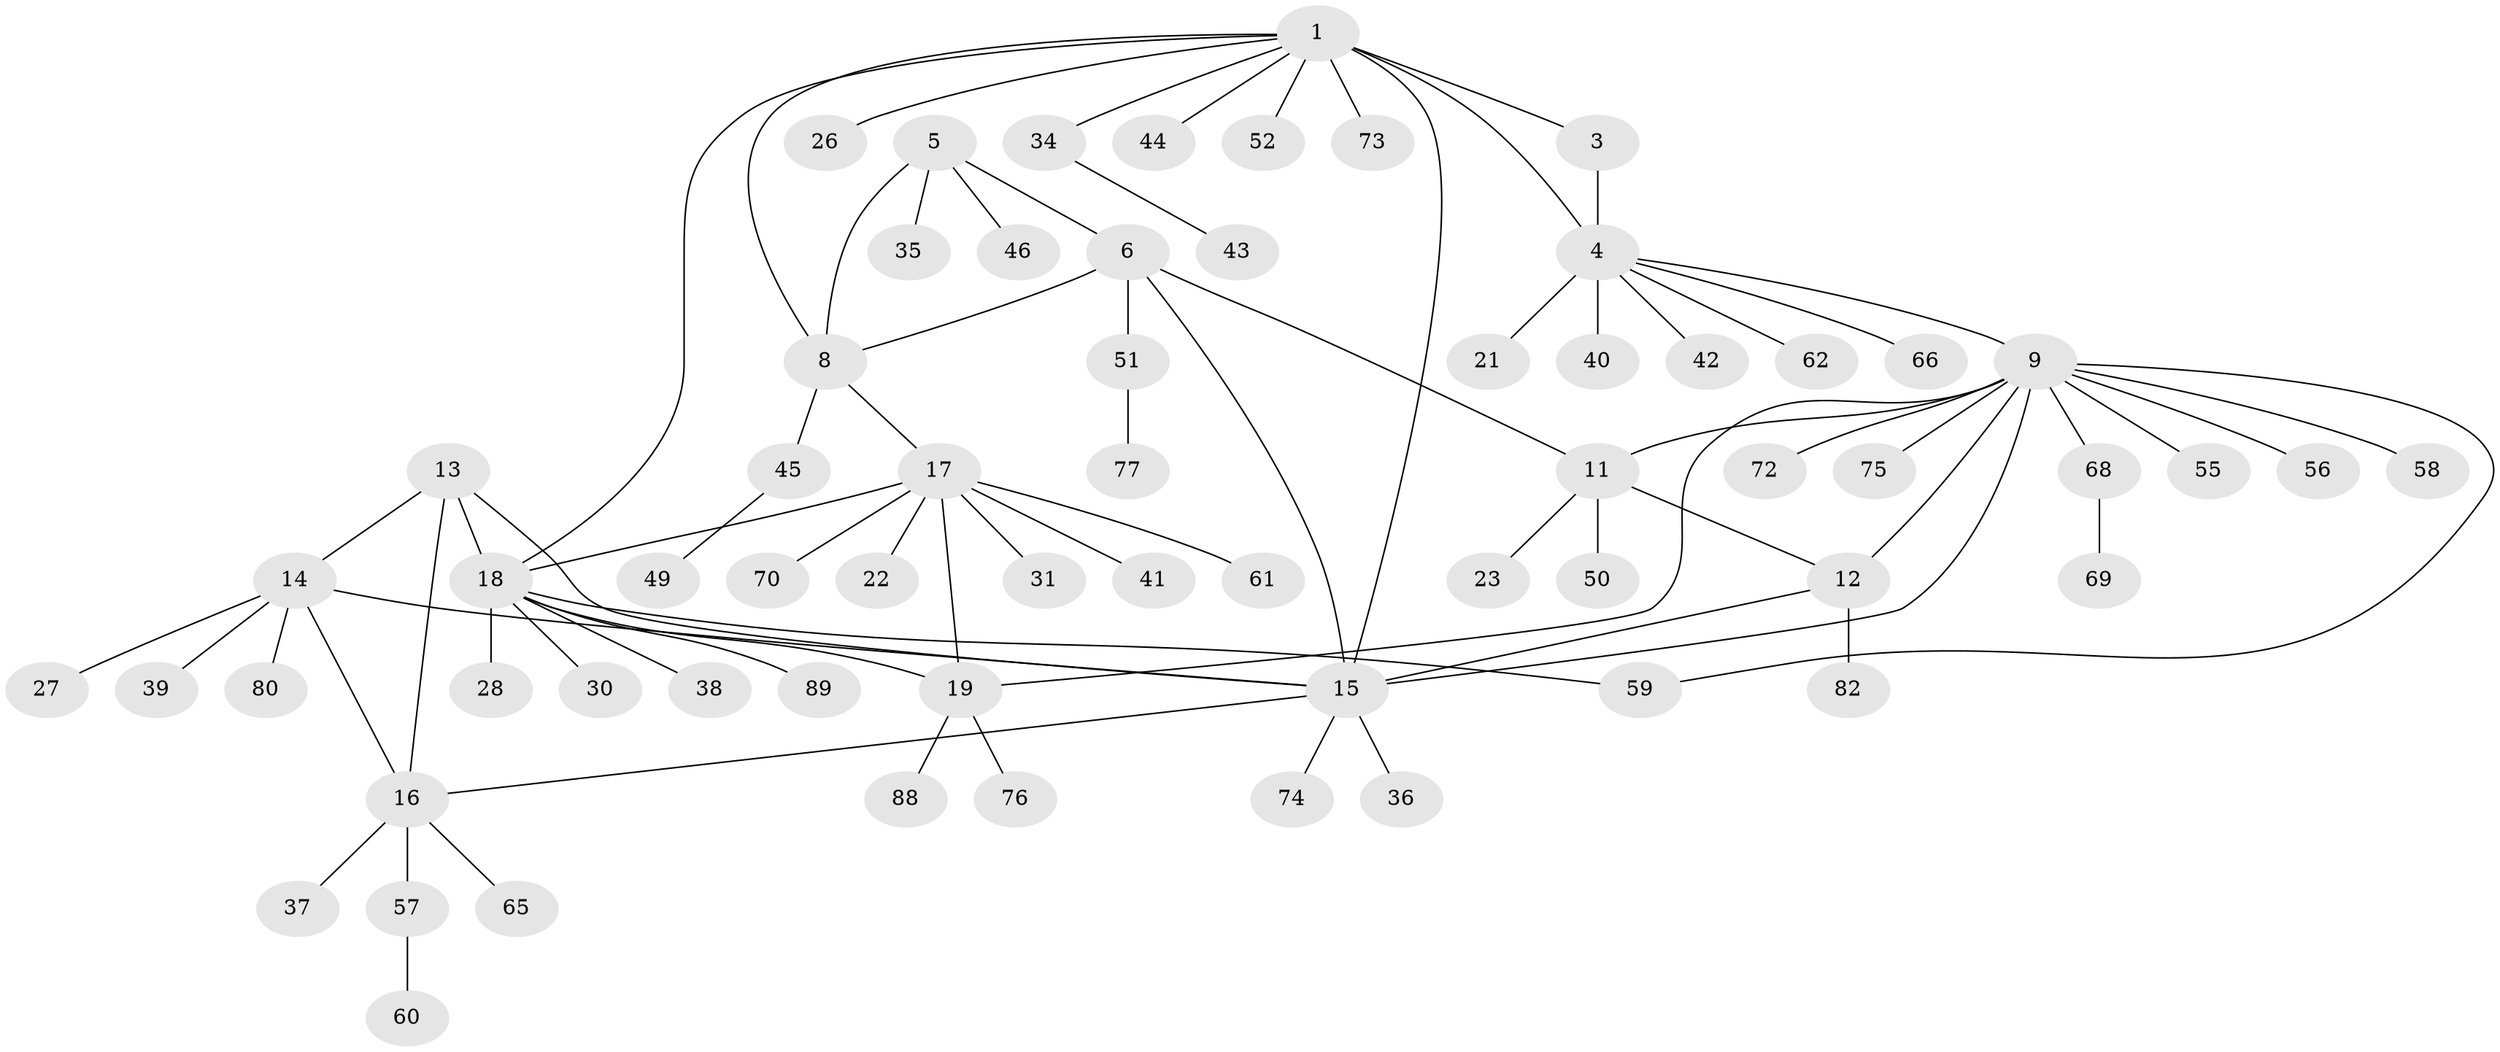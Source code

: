 // original degree distribution, {6: 0.06741573033707865, 8: 0.011235955056179775, 3: 0.06741573033707865, 10: 0.033707865168539325, 4: 0.033707865168539325, 7: 0.0449438202247191, 5: 0.011235955056179775, 11: 0.011235955056179775, 2: 0.11235955056179775, 1: 0.6067415730337079}
// Generated by graph-tools (version 1.1) at 2025/42/03/06/25 10:42:10]
// undirected, 64 vertices, 78 edges
graph export_dot {
graph [start="1"]
  node [color=gray90,style=filled];
  1 [super="+2"];
  3;
  4 [super="+25"];
  5 [super="+7"];
  6 [super="+71"];
  8;
  9 [super="+10"];
  11;
  12 [super="+32"];
  13 [super="+54"];
  14 [super="+48"];
  15 [super="+29"];
  16 [super="+53"];
  17 [super="+20"];
  18 [super="+84"];
  19 [super="+64"];
  21 [super="+24"];
  22;
  23 [super="+33"];
  26;
  27;
  28;
  30;
  31;
  34 [super="+86"];
  35;
  36;
  37;
  38 [super="+47"];
  39;
  40;
  41;
  42;
  43 [super="+85"];
  44 [super="+67"];
  45 [super="+63"];
  46;
  49;
  50 [super="+87"];
  51 [super="+78"];
  52 [super="+81"];
  55;
  56;
  57;
  58;
  59 [super="+83"];
  60;
  61;
  62;
  65;
  66;
  68;
  69;
  70;
  72;
  73 [super="+79"];
  74;
  75;
  76;
  77;
  80;
  82;
  88;
  89;
  1 -- 3 [weight=2];
  1 -- 4 [weight=2];
  1 -- 8;
  1 -- 34;
  1 -- 73;
  1 -- 44;
  1 -- 15;
  1 -- 18;
  1 -- 52;
  1 -- 26;
  3 -- 4;
  4 -- 9;
  4 -- 21;
  4 -- 40;
  4 -- 42;
  4 -- 62;
  4 -- 66;
  5 -- 6 [weight=2];
  5 -- 8 [weight=2];
  5 -- 35;
  5 -- 46;
  6 -- 8;
  6 -- 11;
  6 -- 15;
  6 -- 51;
  8 -- 17;
  8 -- 45;
  9 -- 11 [weight=2];
  9 -- 12 [weight=2];
  9 -- 19;
  9 -- 56;
  9 -- 58;
  9 -- 68;
  9 -- 72;
  9 -- 75;
  9 -- 55;
  9 -- 59;
  9 -- 15;
  11 -- 12;
  11 -- 23;
  11 -- 50;
  12 -- 82;
  12 -- 15;
  13 -- 14;
  13 -- 15;
  13 -- 16;
  13 -- 18;
  14 -- 15;
  14 -- 16;
  14 -- 27;
  14 -- 39;
  14 -- 80;
  15 -- 16;
  15 -- 36;
  15 -- 74;
  16 -- 37;
  16 -- 57;
  16 -- 65;
  17 -- 18 [weight=2];
  17 -- 19 [weight=2];
  17 -- 31;
  17 -- 70;
  17 -- 22;
  17 -- 41;
  17 -- 61;
  18 -- 19;
  18 -- 28;
  18 -- 30;
  18 -- 38;
  18 -- 59;
  18 -- 89;
  19 -- 76;
  19 -- 88;
  34 -- 43;
  45 -- 49;
  51 -- 77;
  57 -- 60;
  68 -- 69;
}
